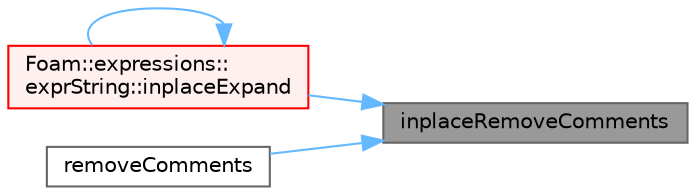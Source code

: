 digraph "inplaceRemoveComments"
{
 // LATEX_PDF_SIZE
  bgcolor="transparent";
  edge [fontname=Helvetica,fontsize=10,labelfontname=Helvetica,labelfontsize=10];
  node [fontname=Helvetica,fontsize=10,shape=box,height=0.2,width=0.4];
  rankdir="RL";
  Node1 [id="Node000001",label="inplaceRemoveComments",height=0.2,width=0.4,color="gray40", fillcolor="grey60", style="filled", fontcolor="black",tooltip=" "];
  Node1 -> Node2 [id="edge1_Node000001_Node000002",dir="back",color="steelblue1",style="solid",tooltip=" "];
  Node2 [id="Node000002",label="Foam::expressions::\lexprString::inplaceExpand",height=0.2,width=0.4,color="red", fillcolor="#FFF0F0", style="filled",URL="$classFoam_1_1expressions_1_1exprString.html#a5d3b2a57152017aa9449fac253a7feef",tooltip=" "];
  Node2 -> Node2 [id="edge2_Node000002_Node000002",dir="back",color="steelblue1",style="solid",tooltip=" "];
  Node1 -> Node4 [id="edge3_Node000001_Node000004",dir="back",color="steelblue1",style="solid",tooltip=" "];
  Node4 [id="Node000004",label="removeComments",height=0.2,width=0.4,color="grey40", fillcolor="white", style="filled",URL="$namespaceFoam_1_1stringOps.html#a11bad4506b7048631f1c742157bb7136",tooltip=" "];
}

